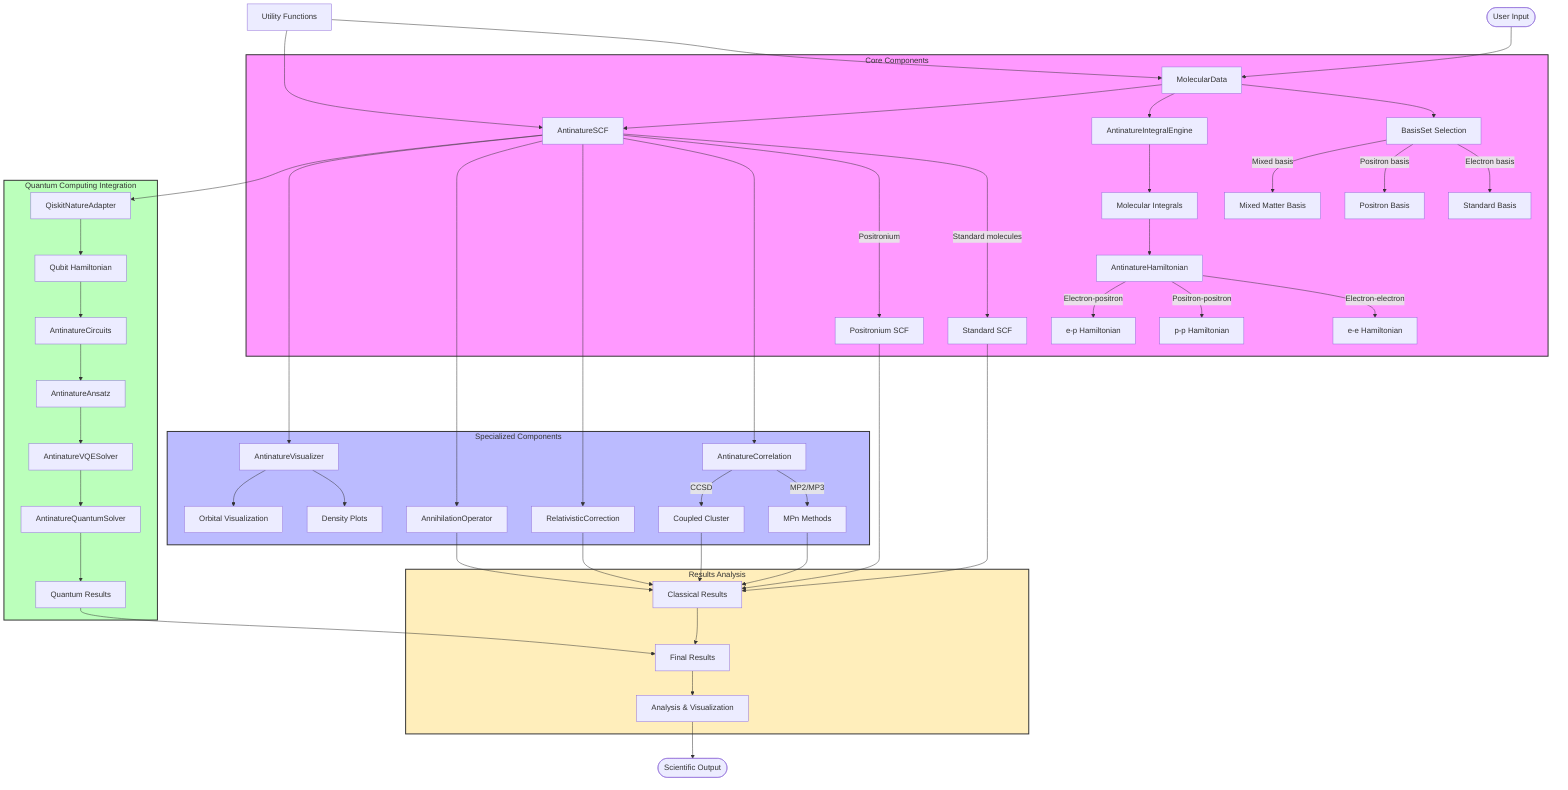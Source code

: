 graph TD
    %% Main user entry point
    User([User Input]) --> MolecularData[MolecularData]
    
    %% Core Components
    subgraph Core["Core Components"]
        MolecularData --> BasisSet[BasisSet Selection]
        BasisSet --> |Electron basis| ElectronBasis[Standard Basis]
        BasisSet --> |Positron basis| PositronBasis[Positron Basis]
        BasisSet --> |Mixed basis| MixedBasis[Mixed Matter Basis]
        
        MolecularData --> IntegralEngine[AntinatureIntegralEngine]
        IntegralEngine --> Integrals[Molecular Integrals]
        
        Integrals --> Hamiltonian[AntinatureHamiltonian]
        Hamiltonian --> |Electron-electron| EEHamiltonian[e-e Hamiltonian]
        Hamiltonian --> |Positron-positron| PPHamiltonian[p-p Hamiltonian]
        Hamiltonian --> |Electron-positron| EPHamiltonian[e-p Hamiltonian]
        
        MolecularData --> SCF[AntinatureSCF]
        SCF --> |Standard molecules| StandardSCF[Standard SCF]
        SCF --> |Positronium| PositroniumSCF[Positronium SCF]
    end
    
    %% Specialized Components
    subgraph Specialized["Specialized Components"]
        SCF --> Correlation[AntinatureCorrelation]
        Correlation --> |MP2/MP3| MPn[MPn Methods]
        Correlation --> |CCSD| CCSD[Coupled Cluster]
        
        SCF --> Relativistic[RelativisticCorrection]
        
        SCF --> Annihilation[AnnihilationOperator]
        
        SCF --> Visualization[AntinatureVisualizer]
        Visualization --> DensityPlots[Density Plots]
        Visualization --> OrbitalVisualization[Orbital Visualization]
    end
    
    %% Quantum Integration
    subgraph Quantum["Quantum Computing Integration"]
        SCF --> QiskitAdapter[QiskitNatureAdapter]
        QiskitAdapter --> QuantumHamiltonian[Qubit Hamiltonian]
        
        QuantumHamiltonian --> CircuitGen[AntinatureCircuits]
        CircuitGen --> Ansatz[AntinatureAnsatz]
        
        Ansatz --> VQESolver[AntinatureVQESolver]
        VQESolver --> QuantumSolver[AntinatureQuantumSolver]
        
        QuantumSolver --> QuantumResults[Quantum Results]
    end
    
    %% Results Processing
    subgraph Results["Results Analysis"]
        StandardSCF --> ClassicalResults[Classical Results]
        PositroniumSCF --> ClassicalResults
        MPn --> ClassicalResults
        CCSD --> ClassicalResults
        Relativistic --> ClassicalResults
        Annihilation --> ClassicalResults
        
        QuantumResults --> FinalResults[Final Results]
        ClassicalResults --> FinalResults
        
        FinalResults --> Analysis[Analysis & Visualization]
    end
    
    %% Utilities and Helper Functions
    Utils[Utility Functions] --> MolecularData
    Utils --> SCF
    
    %% Output
    Analysis --> Output([Scientific Output])
    
    %% Styling
    classDef core fill:#f9f,stroke:#333,stroke-width:2px
    classDef specialized fill:#bbf,stroke:#333,stroke-width:2px
    classDef quantum fill:#bfb,stroke:#333,stroke-width:2px
    classDef results fill:#feb,stroke:#333,stroke-width:2px
    
    class Core core
    class Specialized specialized
    class Quantum quantum
    class Results results